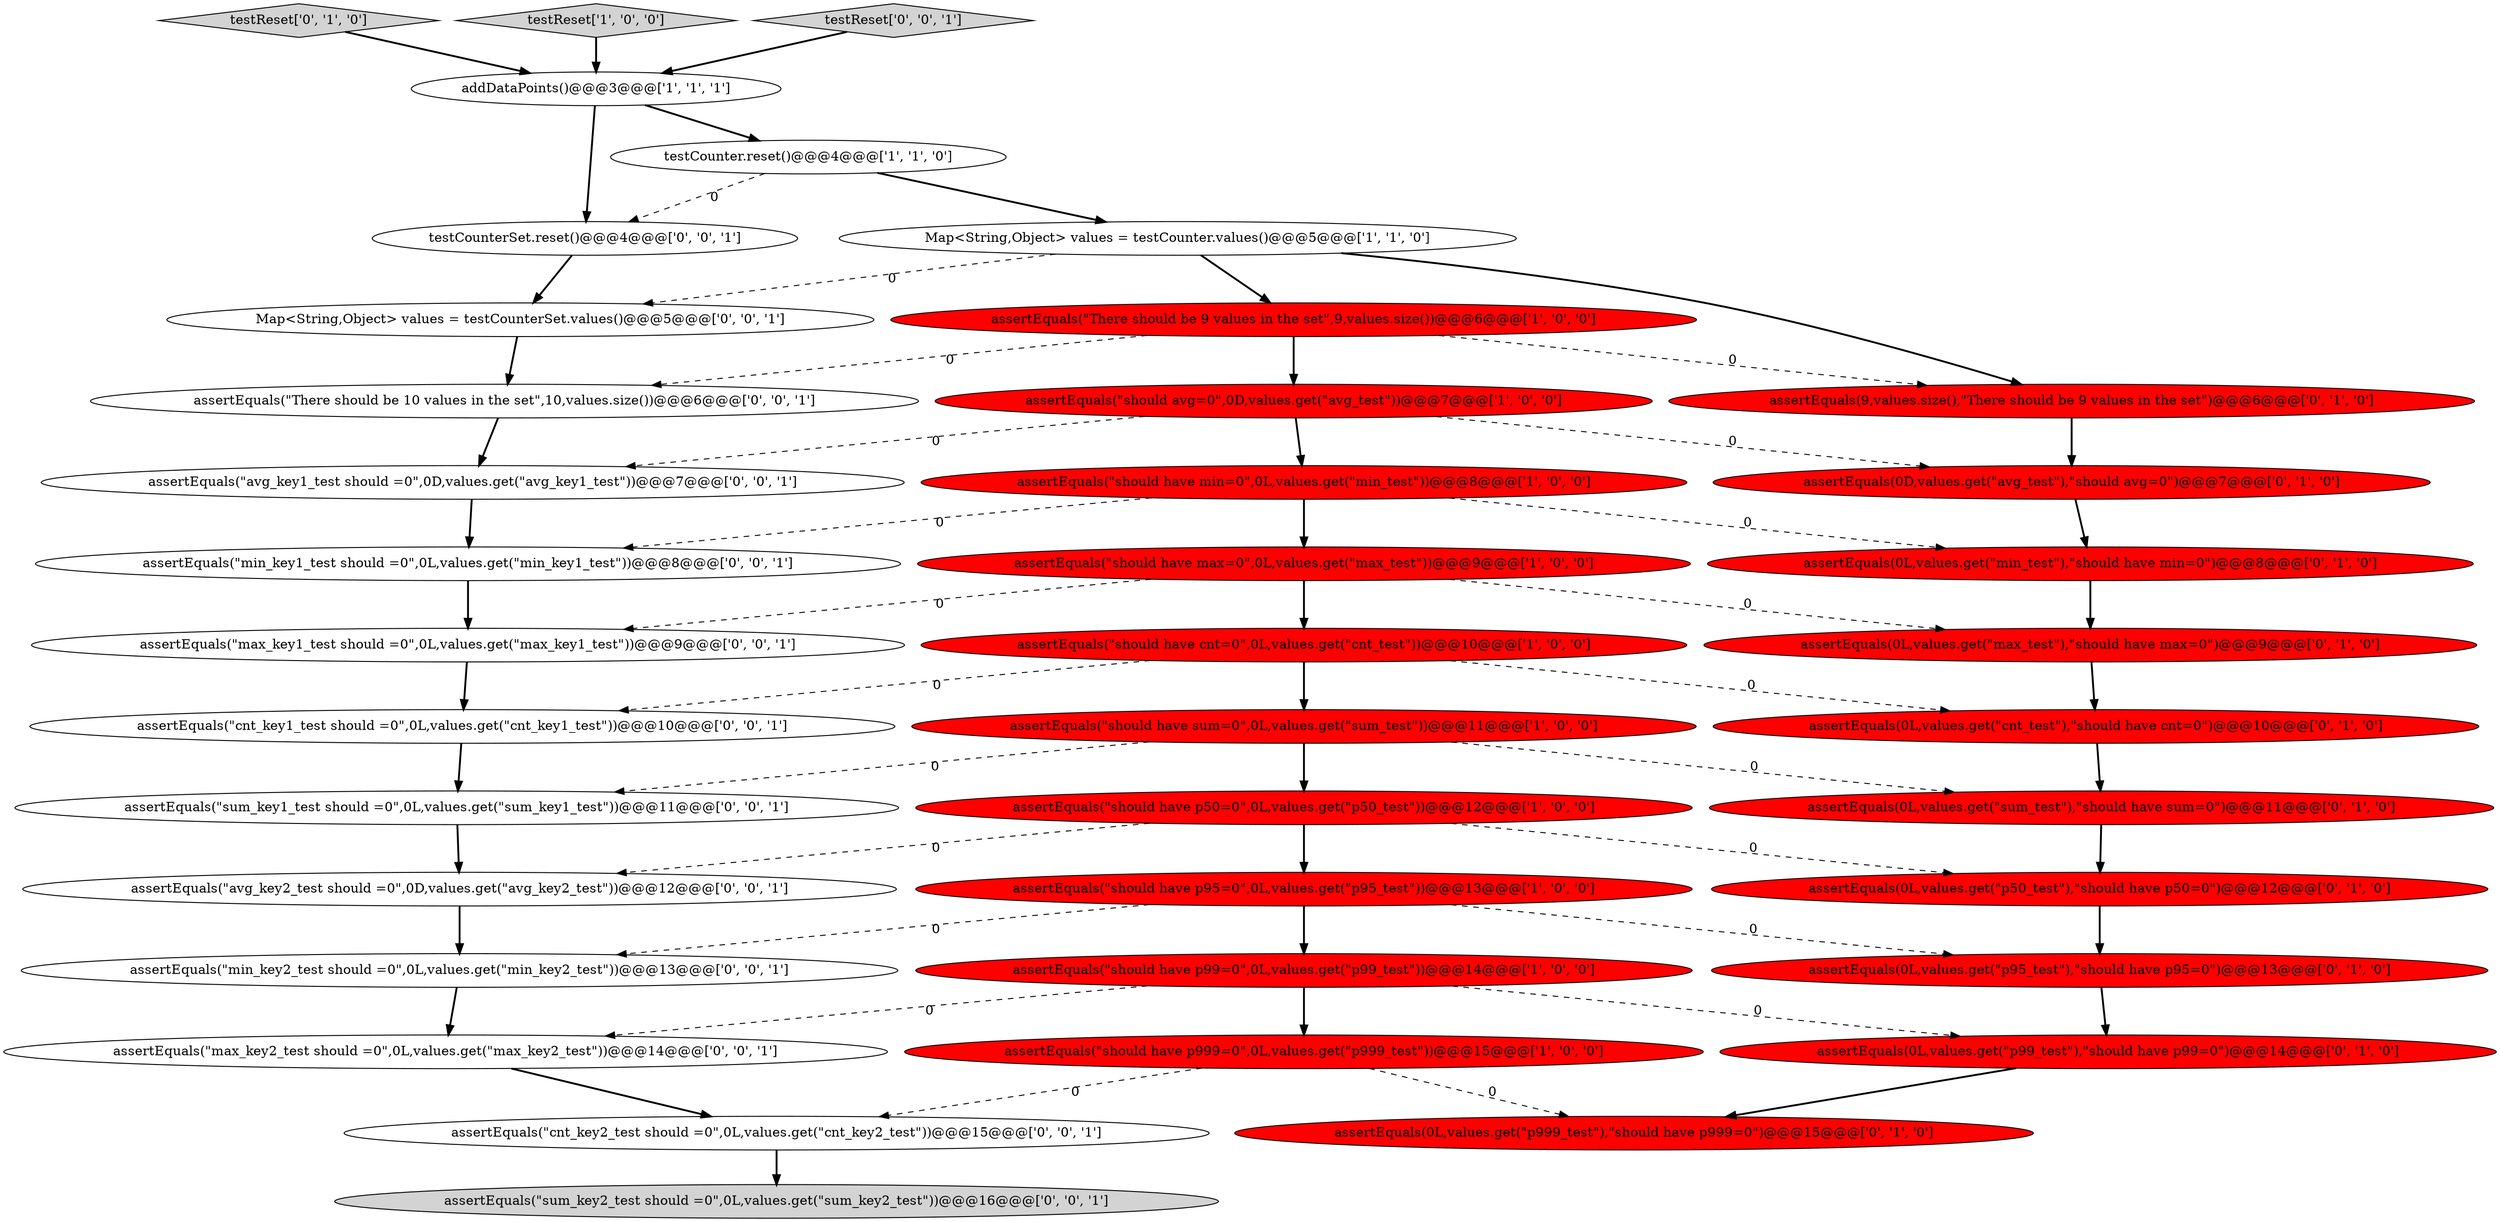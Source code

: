 digraph {
22 [style = filled, label = "assertEquals(0L,values.get(\"p99_test\"),\"should have p99=0\")@@@14@@@['0', '1', '0']", fillcolor = red, shape = ellipse image = "AAA1AAABBB2BBB"];
0 [style = filled, label = "assertEquals(\"should have sum=0\",0L,values.get(\"sum_test\"))@@@11@@@['1', '0', '0']", fillcolor = red, shape = ellipse image = "AAA1AAABBB1BBB"];
4 [style = filled, label = "assertEquals(\"should have p999=0\",0L,values.get(\"p999_test\"))@@@15@@@['1', '0', '0']", fillcolor = red, shape = ellipse image = "AAA1AAABBB1BBB"];
34 [style = filled, label = "assertEquals(\"avg_key1_test should =0\",0D,values.get(\"avg_key1_test\"))@@@7@@@['0', '0', '1']", fillcolor = white, shape = ellipse image = "AAA0AAABBB3BBB"];
27 [style = filled, label = "assertEquals(\"min_key2_test should =0\",0L,values.get(\"min_key2_test\"))@@@13@@@['0', '0', '1']", fillcolor = white, shape = ellipse image = "AAA0AAABBB3BBB"];
33 [style = filled, label = "assertEquals(\"cnt_key2_test should =0\",0L,values.get(\"cnt_key2_test\"))@@@15@@@['0', '0', '1']", fillcolor = white, shape = ellipse image = "AAA0AAABBB3BBB"];
38 [style = filled, label = "assertEquals(\"min_key1_test should =0\",0L,values.get(\"min_key1_test\"))@@@8@@@['0', '0', '1']", fillcolor = white, shape = ellipse image = "AAA0AAABBB3BBB"];
26 [style = filled, label = "assertEquals(\"avg_key2_test should =0\",0D,values.get(\"avg_key2_test\"))@@@12@@@['0', '0', '1']", fillcolor = white, shape = ellipse image = "AAA0AAABBB3BBB"];
32 [style = filled, label = "assertEquals(\"sum_key1_test should =0\",0L,values.get(\"sum_key1_test\"))@@@11@@@['0', '0', '1']", fillcolor = white, shape = ellipse image = "AAA0AAABBB3BBB"];
17 [style = filled, label = "assertEquals(0D,values.get(\"avg_test\"),\"should avg=0\")@@@7@@@['0', '1', '0']", fillcolor = red, shape = ellipse image = "AAA1AAABBB2BBB"];
14 [style = filled, label = "assertEquals(0L,values.get(\"p95_test\"),\"should have p95=0\")@@@13@@@['0', '1', '0']", fillcolor = red, shape = ellipse image = "AAA1AAABBB2BBB"];
21 [style = filled, label = "assertEquals(0L,values.get(\"sum_test\"),\"should have sum=0\")@@@11@@@['0', '1', '0']", fillcolor = red, shape = ellipse image = "AAA1AAABBB2BBB"];
6 [style = filled, label = "Map<String,Object> values = testCounter.values()@@@5@@@['1', '1', '0']", fillcolor = white, shape = ellipse image = "AAA0AAABBB1BBB"];
13 [style = filled, label = "assertEquals(\"There should be 9 values in the set\",9,values.size())@@@6@@@['1', '0', '0']", fillcolor = red, shape = ellipse image = "AAA1AAABBB1BBB"];
24 [style = filled, label = "testReset['0', '1', '0']", fillcolor = lightgray, shape = diamond image = "AAA0AAABBB2BBB"];
9 [style = filled, label = "assertEquals(\"should have max=0\",0L,values.get(\"max_test\"))@@@9@@@['1', '0', '0']", fillcolor = red, shape = ellipse image = "AAA1AAABBB1BBB"];
5 [style = filled, label = "assertEquals(\"should have min=0\",0L,values.get(\"min_test\"))@@@8@@@['1', '0', '0']", fillcolor = red, shape = ellipse image = "AAA1AAABBB1BBB"];
2 [style = filled, label = "assertEquals(\"should have p95=0\",0L,values.get(\"p95_test\"))@@@13@@@['1', '0', '0']", fillcolor = red, shape = ellipse image = "AAA1AAABBB1BBB"];
28 [style = filled, label = "assertEquals(\"max_key1_test should =0\",0L,values.get(\"max_key1_test\"))@@@9@@@['0', '0', '1']", fillcolor = white, shape = ellipse image = "AAA0AAABBB3BBB"];
12 [style = filled, label = "assertEquals(\"should have p50=0\",0L,values.get(\"p50_test\"))@@@12@@@['1', '0', '0']", fillcolor = red, shape = ellipse image = "AAA1AAABBB1BBB"];
25 [style = filled, label = "Map<String,Object> values = testCounterSet.values()@@@5@@@['0', '0', '1']", fillcolor = white, shape = ellipse image = "AAA0AAABBB3BBB"];
10 [style = filled, label = "testReset['1', '0', '0']", fillcolor = lightgray, shape = diamond image = "AAA0AAABBB1BBB"];
7 [style = filled, label = "assertEquals(\"should avg=0\",0D,values.get(\"avg_test\"))@@@7@@@['1', '0', '0']", fillcolor = red, shape = ellipse image = "AAA1AAABBB1BBB"];
15 [style = filled, label = "assertEquals(0L,values.get(\"p999_test\"),\"should have p999=0\")@@@15@@@['0', '1', '0']", fillcolor = red, shape = ellipse image = "AAA1AAABBB2BBB"];
23 [style = filled, label = "assertEquals(0L,values.get(\"min_test\"),\"should have min=0\")@@@8@@@['0', '1', '0']", fillcolor = red, shape = ellipse image = "AAA1AAABBB2BBB"];
35 [style = filled, label = "assertEquals(\"cnt_key1_test should =0\",0L,values.get(\"cnt_key1_test\"))@@@10@@@['0', '0', '1']", fillcolor = white, shape = ellipse image = "AAA0AAABBB3BBB"];
1 [style = filled, label = "assertEquals(\"should have cnt=0\",0L,values.get(\"cnt_test\"))@@@10@@@['1', '0', '0']", fillcolor = red, shape = ellipse image = "AAA1AAABBB1BBB"];
18 [style = filled, label = "assertEquals(9,values.size(),\"There should be 9 values in the set\")@@@6@@@['0', '1', '0']", fillcolor = red, shape = ellipse image = "AAA1AAABBB2BBB"];
20 [style = filled, label = "assertEquals(0L,values.get(\"cnt_test\"),\"should have cnt=0\")@@@10@@@['0', '1', '0']", fillcolor = red, shape = ellipse image = "AAA1AAABBB2BBB"];
31 [style = filled, label = "assertEquals(\"sum_key2_test should =0\",0L,values.get(\"sum_key2_test\"))@@@16@@@['0', '0', '1']", fillcolor = lightgray, shape = ellipse image = "AAA0AAABBB3BBB"];
36 [style = filled, label = "testCounterSet.reset()@@@4@@@['0', '0', '1']", fillcolor = white, shape = ellipse image = "AAA0AAABBB3BBB"];
3 [style = filled, label = "addDataPoints()@@@3@@@['1', '1', '1']", fillcolor = white, shape = ellipse image = "AAA0AAABBB1BBB"];
8 [style = filled, label = "assertEquals(\"should have p99=0\",0L,values.get(\"p99_test\"))@@@14@@@['1', '0', '0']", fillcolor = red, shape = ellipse image = "AAA1AAABBB1BBB"];
29 [style = filled, label = "assertEquals(\"max_key2_test should =0\",0L,values.get(\"max_key2_test\"))@@@14@@@['0', '0', '1']", fillcolor = white, shape = ellipse image = "AAA0AAABBB3BBB"];
19 [style = filled, label = "assertEquals(0L,values.get(\"max_test\"),\"should have max=0\")@@@9@@@['0', '1', '0']", fillcolor = red, shape = ellipse image = "AAA1AAABBB2BBB"];
30 [style = filled, label = "assertEquals(\"There should be 10 values in the set\",10,values.size())@@@6@@@['0', '0', '1']", fillcolor = white, shape = ellipse image = "AAA0AAABBB3BBB"];
11 [style = filled, label = "testCounter.reset()@@@4@@@['1', '1', '0']", fillcolor = white, shape = ellipse image = "AAA0AAABBB1BBB"];
37 [style = filled, label = "testReset['0', '0', '1']", fillcolor = lightgray, shape = diamond image = "AAA0AAABBB3BBB"];
16 [style = filled, label = "assertEquals(0L,values.get(\"p50_test\"),\"should have p50=0\")@@@12@@@['0', '1', '0']", fillcolor = red, shape = ellipse image = "AAA1AAABBB2BBB"];
22->15 [style = bold, label=""];
1->35 [style = dashed, label="0"];
5->9 [style = bold, label=""];
12->16 [style = dashed, label="0"];
38->28 [style = bold, label=""];
7->17 [style = dashed, label="0"];
5->23 [style = dashed, label="0"];
6->18 [style = bold, label=""];
25->30 [style = bold, label=""];
19->20 [style = bold, label=""];
0->12 [style = bold, label=""];
11->6 [style = bold, label=""];
9->28 [style = dashed, label="0"];
0->32 [style = dashed, label="0"];
14->22 [style = bold, label=""];
3->11 [style = bold, label=""];
2->27 [style = dashed, label="0"];
18->17 [style = bold, label=""];
35->32 [style = bold, label=""];
10->3 [style = bold, label=""];
30->34 [style = bold, label=""];
1->0 [style = bold, label=""];
11->36 [style = dashed, label="0"];
4->33 [style = dashed, label="0"];
32->26 [style = bold, label=""];
17->23 [style = bold, label=""];
37->3 [style = bold, label=""];
20->21 [style = bold, label=""];
9->19 [style = dashed, label="0"];
1->20 [style = dashed, label="0"];
8->22 [style = dashed, label="0"];
12->26 [style = dashed, label="0"];
26->27 [style = bold, label=""];
12->2 [style = bold, label=""];
7->5 [style = bold, label=""];
3->36 [style = bold, label=""];
36->25 [style = bold, label=""];
28->35 [style = bold, label=""];
29->33 [style = bold, label=""];
2->14 [style = dashed, label="0"];
6->25 [style = dashed, label="0"];
0->21 [style = dashed, label="0"];
13->7 [style = bold, label=""];
4->15 [style = dashed, label="0"];
6->13 [style = bold, label=""];
23->19 [style = bold, label=""];
21->16 [style = bold, label=""];
33->31 [style = bold, label=""];
16->14 [style = bold, label=""];
5->38 [style = dashed, label="0"];
8->4 [style = bold, label=""];
34->38 [style = bold, label=""];
27->29 [style = bold, label=""];
9->1 [style = bold, label=""];
13->18 [style = dashed, label="0"];
24->3 [style = bold, label=""];
13->30 [style = dashed, label="0"];
8->29 [style = dashed, label="0"];
7->34 [style = dashed, label="0"];
2->8 [style = bold, label=""];
}
